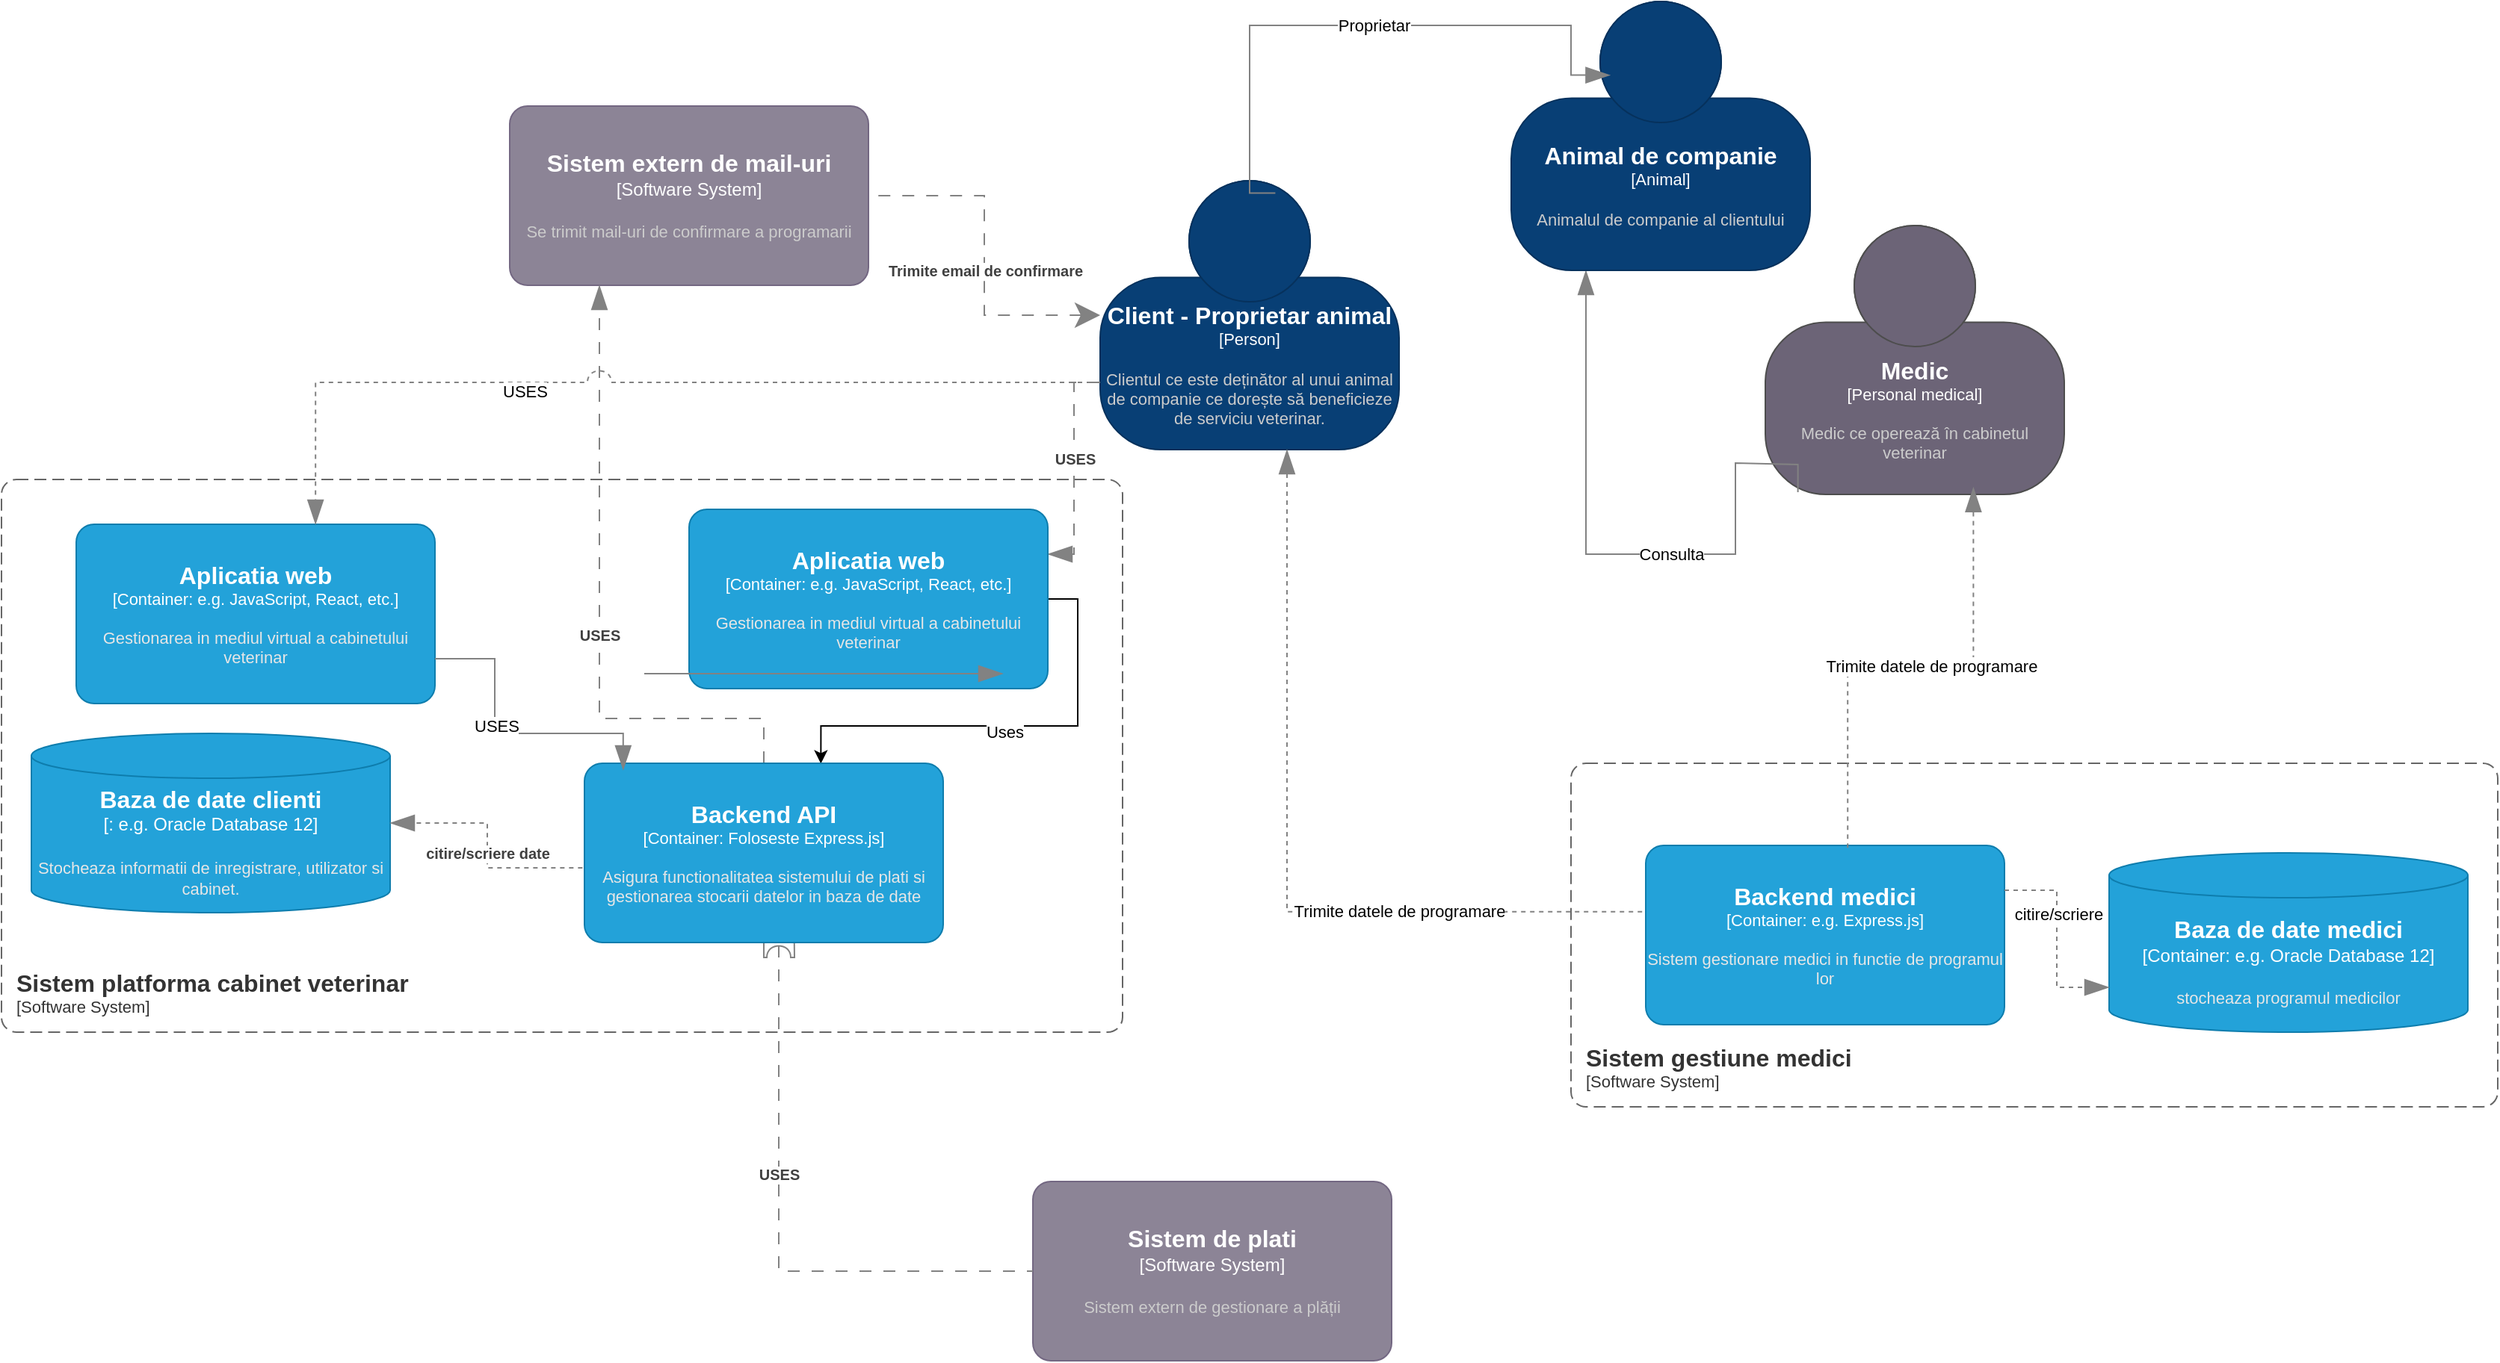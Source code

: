 <mxfile version="21.0.6" type="google"><diagram name="Page-1" id="Qb-Dbu8w8N_J9K4OtEb4"><mxGraphModel grid="1" page="1" gridSize="10" guides="1" tooltips="1" connect="1" arrows="1" fold="1" pageScale="1" pageWidth="850" pageHeight="1100" math="0" shadow="0"><root><mxCell id="0"/><mxCell id="1" parent="0"/><object placeholders="1" c4Name="Client - Proprietar animal" c4Type="Person" c4Description="Clientul ce este deținător al unui animal de companie ce dorește să beneficieze de serviciu veterinar." label="&lt;font style=&quot;font-size: 16px&quot;&gt;&lt;b&gt;%c4Name%&lt;/b&gt;&lt;/font&gt;&lt;div&gt;[%c4Type%]&lt;/div&gt;&lt;br&gt;&lt;div&gt;&lt;font style=&quot;font-size: 11px&quot;&gt;&lt;font color=&quot;#cccccc&quot;&gt;%c4Description%&lt;/font&gt;&lt;/div&gt;" id="mqJob1zET74bBLCsnJyh-1"><mxCell style="html=1;fontSize=11;dashed=0;whiteSpace=wrap;fillColor=#083F75;strokeColor=#06315C;fontColor=#ffffff;shape=mxgraph.c4.person2;align=center;metaEdit=1;points=[[0.5,0,0],[1,0.5,0],[1,0.75,0],[0.75,1,0],[0.5,1,0],[0.25,1,0],[0,0.75,0],[0,0.5,0]];resizable=0;" vertex="1" parent="1"><mxGeometry x="325" y="-280" width="200" height="180" as="geometry"/></mxCell></object><object placeholders="1" c4Description="USES" label="&lt;div style=&quot;text-align: left&quot;&gt;&lt;div style=&quot;text-align: center&quot;&gt;&lt;b&gt;%c4Description%&lt;/b&gt;&lt;/div&gt;" id="mqJob1zET74bBLCsnJyh-10"><mxCell style="endArrow=blockThin;html=1;fontSize=10;fontColor=#404040;strokeWidth=1;endFill=1;strokeColor=#828282;elbow=vertical;metaEdit=1;endSize=14;startSize=14;jumpStyle=arc;jumpSize=16;rounded=0;edgeStyle=orthogonalEdgeStyle;dashed=1;dashPattern=8 8;exitX=0;exitY=0.75;exitDx=0;exitDy=0;exitPerimeter=0;entryX=1;entryY=0.25;entryDx=0;entryDy=0;entryPerimeter=0;" edge="1" parent="1" source="mqJob1zET74bBLCsnJyh-1" target="wIFm1NLDeFWZIiylG-a5-2"><mxGeometry x="-0.086" width="240" relative="1" as="geometry"><mxPoint x="340" y="-30" as="sourcePoint"/><mxPoint x="10" y="-170" as="targetPoint"/><mxPoint as="offset"/></mxGeometry></mxCell></object><object placeholders="1" c4Name="Sistem de plati" c4Description="Sistem extern de gestionare a plății" label="&lt;font style=&quot;font-size: 16px&quot;&gt;&lt;b&gt;%c4Name%&lt;/b&gt;&lt;/font&gt;&lt;div&gt;[%c4Type%]&lt;/div&gt;&lt;br&gt;&lt;div&gt;&lt;font style=&quot;font-size: 11px&quot;&gt;&lt;font color=&quot;#cccccc&quot;&gt;%c4Description%&lt;/font&gt;&lt;/div&gt;" c4Type="Software System" id="mqJob1zET74bBLCsnJyh-12"><mxCell style="rounded=1;whiteSpace=wrap;html=1;labelBackgroundColor=none;fillColor=#8C8496;fontColor=#ffffff;align=center;arcSize=10;strokeColor=#736782;metaEdit=1;resizable=0;points=[[0.25,0,0],[0.5,0,0],[0.75,0,0],[1,0.25,0],[1,0.5,0],[1,0.75,0],[0.75,1,0],[0.5,1,0],[0.25,1,0],[0,0.75,0],[0,0.5,0],[0,0.25,0]];" vertex="1" parent="1"><mxGeometry x="280" y="390" width="240" height="120" as="geometry"/></mxCell></object><object placeholders="1" c4Description="USES" label="&lt;div style=&quot;text-align: left&quot;&gt;&lt;div style=&quot;text-align: center&quot;&gt;&lt;b&gt;%c4Description%&lt;/b&gt;&lt;/div&gt;" id="mqJob1zET74bBLCsnJyh-15"><mxCell style="endArrow=none;html=1;fontSize=10;fontColor=#404040;strokeWidth=1;endFill=0;strokeColor=#828282;elbow=vertical;metaEdit=1;jumpStyle=arc;jumpSize=16;rounded=0;dashed=1;dashPattern=8 8;" edge="1" parent="1" target="mqJob1zET74bBLCsnJyh-12"><mxGeometry x="0.059" width="240" relative="1" as="geometry"><mxPoint x="110" y="120" as="sourcePoint"/><mxPoint x="40" y="370" as="targetPoint"/><mxPoint as="offset"/><Array as="points"><mxPoint x="110" y="450"/></Array></mxGeometry></mxCell></object><object placeholders="1" c4Name="Sistem extern de mail-uri" c4Type="Software System" c4Description="Se trimit mail-uri de confirmare a programarii" label="&lt;font style=&quot;font-size: 16px&quot;&gt;&lt;b&gt;%c4Name%&lt;/b&gt;&lt;/font&gt;&lt;div&gt;[%c4Type%]&lt;/div&gt;&lt;br&gt;&lt;div&gt;&lt;font style=&quot;font-size: 11px&quot;&gt;&lt;font color=&quot;#cccccc&quot;&gt;%c4Description%&lt;/font&gt;&lt;/div&gt;" id="mqJob1zET74bBLCsnJyh-16"><mxCell style="rounded=1;whiteSpace=wrap;html=1;labelBackgroundColor=none;fillColor=#8C8496;fontColor=#ffffff;align=center;arcSize=10;strokeColor=#736782;metaEdit=1;resizable=0;points=[[0.25,0,0],[0.5,0,0],[0.75,0,0],[1,0.25,0],[1,0.5,0],[1,0.75,0],[0.75,1,0],[0.5,1,0],[0.25,1,0],[0,0.75,0],[0,0.5,0],[0,0.25,0]];" vertex="1" parent="1"><mxGeometry x="-70" y="-330" width="240" height="120" as="geometry"/></mxCell></object><object placeholders="1" c4Description="USES" label="&lt;div style=&quot;text-align: left&quot;&gt;&lt;div style=&quot;text-align: center&quot;&gt;&lt;b&gt;%c4Description%&lt;/b&gt;&lt;/div&gt;" id="mqJob1zET74bBLCsnJyh-18"><mxCell style="endArrow=blockThin;html=1;fontSize=10;fontColor=#404040;strokeWidth=1;endFill=1;strokeColor=#828282;elbow=vertical;metaEdit=1;endSize=14;startSize=14;jumpStyle=arc;jumpSize=16;rounded=0;edgeStyle=orthogonalEdgeStyle;dashed=1;dashPattern=8 8;entryX=0.25;entryY=1;entryDx=0;entryDy=0;entryPerimeter=0;exitX=0.5;exitY=0;exitDx=0;exitDy=0;exitPerimeter=0;" edge="1" parent="1" source="wIFm1NLDeFWZIiylG-a5-3" target="mqJob1zET74bBLCsnJyh-16"><mxGeometry x="-0.086" width="240" relative="1" as="geometry"><mxPoint x="120" y="80" as="sourcePoint"/><mxPoint x="-90" y="-256" as="targetPoint"/><mxPoint as="offset"/><Array as="points"><mxPoint x="100" y="80"/><mxPoint x="-10" y="80"/></Array></mxGeometry></mxCell></object><object placeholders="1" c4Description="Trimite email de confirmare" label="&lt;div style=&quot;text-align: left&quot;&gt;&lt;div style=&quot;text-align: center&quot;&gt;&lt;b&gt;%c4Description%&lt;/b&gt;&lt;/div&gt;" id="mqJob1zET74bBLCsnJyh-19"><mxCell style="endArrow=none;html=1;fontSize=10;fontColor=#404040;strokeWidth=1;endFill=0;strokeColor=#828282;elbow=vertical;metaEdit=1;endSize=14;startSize=14;jumpStyle=arc;jumpSize=16;rounded=0;edgeStyle=orthogonalEdgeStyle;entryX=1;entryY=0.5;entryDx=0;entryDy=0;entryPerimeter=0;dashed=1;dashPattern=8 8;exitX=0;exitY=0.5;exitDx=0;exitDy=0;exitPerimeter=0;startArrow=classic;startFill=1;" edge="1" parent="1" source="mqJob1zET74bBLCsnJyh-1" target="mqJob1zET74bBLCsnJyh-16"><mxGeometry x="-0.079" width="240" relative="1" as="geometry"><mxPoint x="360" y="-240" as="sourcePoint"/><mxPoint x="-10" y="-175" as="targetPoint"/><mxPoint as="offset"/></mxGeometry></mxCell></object><object placeholders="1" c4Name="Medic" c4Type="Personal medical" c4Description="Medic ce operează în cabinetul veterinar" label="&lt;font style=&quot;font-size: 16px&quot;&gt;&lt;b&gt;%c4Name%&lt;/b&gt;&lt;/font&gt;&lt;div&gt;[%c4Type%]&lt;/div&gt;&lt;br&gt;&lt;div&gt;&lt;font style=&quot;font-size: 11px&quot;&gt;&lt;font color=&quot;#cccccc&quot;&gt;%c4Description%&lt;/font&gt;&lt;/div&gt;" id="mqJob1zET74bBLCsnJyh-25"><mxCell style="html=1;fontSize=11;dashed=0;whiteSpace=wrap;fillColor=#6C6477;strokeColor=#4D4D4D;fontColor=#ffffff;shape=mxgraph.c4.person2;align=center;metaEdit=1;points=[[0.5,0,0],[1,0.5,0],[1,0.75,0],[0.75,1,0],[0.5,1,0],[0.25,1,0],[0,0.75,0],[0,0.5,0]];resizable=0;" vertex="1" parent="1"><mxGeometry x="770" y="-250" width="200" height="180" as="geometry"/></mxCell></object><object placeholders="1" c4Name="Sistem platforma cabinet veterinar" c4Type="SystemScopeBoundary" c4Application="Software System" label="&lt;font style=&quot;font-size: 16px&quot;&gt;&lt;b&gt;&lt;div style=&quot;text-align: left&quot;&gt;%c4Name%&lt;/div&gt;&lt;/b&gt;&lt;/font&gt;&lt;div style=&quot;text-align: left&quot;&gt;[%c4Application%]&lt;/div&gt;" id="wIFm1NLDeFWZIiylG-a5-1"><mxCell style="rounded=1;fontSize=11;whiteSpace=wrap;html=1;dashed=1;arcSize=20;fillColor=none;strokeColor=#666666;fontColor=#333333;labelBackgroundColor=none;align=left;verticalAlign=bottom;labelBorderColor=none;spacingTop=0;spacing=10;dashPattern=8 4;metaEdit=1;rotatable=0;perimeter=rectanglePerimeter;noLabel=0;labelPadding=0;allowArrows=0;connectable=0;expand=0;recursiveResize=0;editable=1;pointerEvents=0;absoluteArcSize=1;points=[[0.25,0,0],[0.5,0,0],[0.75,0,0],[1,0.25,0],[1,0.5,0],[1,0.75,0],[0.75,1,0],[0.5,1,0],[0.25,1,0],[0,0.75,0],[0,0.5,0],[0,0.25,0]];" vertex="1" parent="1"><mxGeometry x="-410" y="-80" width="750" height="370" as="geometry"/></mxCell></object><mxCell id="wIFm1NLDeFWZIiylG-a5-11" style="edgeStyle=orthogonalEdgeStyle;rounded=0;orthogonalLoop=1;jettySize=auto;html=1;exitX=1;exitY=0.5;exitDx=0;exitDy=0;exitPerimeter=0;entryX=0.659;entryY=0.002;entryDx=0;entryDy=0;entryPerimeter=0;" edge="1" parent="1" source="wIFm1NLDeFWZIiylG-a5-2" target="wIFm1NLDeFWZIiylG-a5-3"><mxGeometry relative="1" as="geometry"><mxPoint x="140" y="80" as="targetPoint"/></mxGeometry></mxCell><mxCell id="wIFm1NLDeFWZIiylG-a5-12" value="Uses" style="edgeLabel;html=1;align=center;verticalAlign=middle;resizable=0;points=[];" connectable="0" vertex="1" parent="wIFm1NLDeFWZIiylG-a5-11"><mxGeometry x="0.019" y="4" relative="1" as="geometry"><mxPoint as="offset"/></mxGeometry></mxCell><object placeholders="1" c4Name="Aplicatia web" c4Type="Container" c4Technology="e.g. JavaScript, React, etc." c4Description="Gestionarea in mediul virtual a cabinetului veterinar" label="&lt;font style=&quot;font-size: 16px&quot;&gt;&lt;b&gt;%c4Name%&lt;/b&gt;&lt;/font&gt;&lt;div&gt;[%c4Type%: %c4Technology%]&lt;/div&gt;&lt;br&gt;&lt;div&gt;&lt;font style=&quot;font-size: 11px&quot;&gt;&lt;font color=&quot;#E6E6E6&quot;&gt;%c4Description%&lt;/font&gt;&lt;/div&gt;" id="wIFm1NLDeFWZIiylG-a5-2"><mxCell style="rounded=1;whiteSpace=wrap;html=1;fontSize=11;labelBackgroundColor=none;fillColor=#23A2D9;fontColor=#ffffff;align=center;arcSize=10;strokeColor=#0E7DAD;metaEdit=1;resizable=0;points=[[0.25,0,0],[0.5,0,0],[0.75,0,0],[1,0.25,0],[1,0.5,0],[1,0.75,0],[0.75,1,0],[0.5,1,0],[0.25,1,0],[0,0.75,0],[0,0.5,0],[0,0.25,0]];" vertex="1" parent="1"><mxGeometry x="50" y="-60" width="240" height="120" as="geometry"/></mxCell></object><object placeholders="1" c4Type="Baza de date clienti" c4Container="" c4Technology="e.g. Oracle Database 12" c4Description="Stocheaza informatii de inregistrare, utilizator si cabinet. " label="&lt;font style=&quot;font-size: 16px&quot;&gt;&lt;b&gt;%c4Type%&lt;/b&gt;&lt;/font&gt;&lt;div&gt;[%c4Container%:&amp;nbsp;%c4Technology%]&lt;/div&gt;&lt;br&gt;&lt;div&gt;&lt;font style=&quot;font-size: 11px&quot;&gt;&lt;font color=&quot;#E6E6E6&quot;&gt;%c4Description%&lt;/font&gt;&lt;/div&gt;" id="wIFm1NLDeFWZIiylG-a5-5"><mxCell style="shape=cylinder3;size=15;whiteSpace=wrap;html=1;boundedLbl=1;rounded=0;labelBackgroundColor=none;fillColor=#23A2D9;fontSize=12;fontColor=#ffffff;align=center;strokeColor=#0E7DAD;metaEdit=1;points=[[0.5,0,0],[1,0.25,0],[1,0.5,0],[1,0.75,0],[0.5,1,0],[0,0.75,0],[0,0.5,0],[0,0.25,0]];resizable=0;" vertex="1" parent="1"><mxGeometry x="-390" y="90" width="240" height="120" as="geometry"/></mxCell></object><object placeholders="1" c4Type="Relationship" c4Description="citire/scriere date" label="&lt;div style=&quot;text-align: left&quot;&gt;&lt;div style=&quot;text-align: center&quot;&gt;&lt;b&gt;%c4Description%&lt;/b&gt;&lt;/div&gt;" id="wIFm1NLDeFWZIiylG-a5-8"><mxCell style="endArrow=blockThin;html=1;fontSize=10;fontColor=#404040;strokeWidth=1;endFill=1;strokeColor=#828282;elbow=vertical;metaEdit=1;endSize=14;startSize=14;jumpStyle=arc;jumpSize=16;rounded=0;edgeStyle=orthogonalEdgeStyle;exitX=0.019;exitY=0.634;exitDx=0;exitDy=0;exitPerimeter=0;dashed=1;entryX=1;entryY=0.5;entryDx=0;entryDy=0;entryPerimeter=0;" edge="1" parent="1" source="wIFm1NLDeFWZIiylG-a5-3" target="wIFm1NLDeFWZIiylG-a5-5"><mxGeometry x="0.004" width="240" relative="1" as="geometry"><mxPoint x="-80" y="220" as="sourcePoint"/><mxPoint x="-110" y="160" as="targetPoint"/><Array as="points"><mxPoint x="-15" y="180"/><mxPoint x="-85" y="180"/><mxPoint x="-85" y="150"/></Array><mxPoint as="offset"/></mxGeometry></mxCell></object><object placeholders="1" c4Type="Relationship" id="wIFm1NLDeFWZIiylG-a5-10"><mxCell style="endArrow=blockThin;html=1;fontSize=10;fontColor=#404040;strokeWidth=1;endFill=1;strokeColor=#828282;elbow=vertical;metaEdit=1;endSize=14;startSize=14;jumpStyle=arc;jumpSize=16;rounded=0;edgeStyle=orthogonalEdgeStyle;startArrow=none;" edge="1" parent="1" source="wIFm1NLDeFWZIiylG-a5-3"><mxGeometry width="240" relative="1" as="geometry"><mxPoint x="-120" y="200" as="sourcePoint"/><mxPoint x="120" y="200" as="targetPoint"/></mxGeometry></mxCell></object><object placeholders="1" c4Name="Backend API" c4Type="Container" c4Technology="Foloseste Express.js" c4Description="Asigura functionalitatea sistemului de plati si gestionarea stocarii datelor in baza de date" label="&lt;font style=&quot;font-size: 16px&quot;&gt;&lt;b&gt;%c4Name%&lt;/b&gt;&lt;/font&gt;&lt;div&gt;[%c4Type%: %c4Technology%]&lt;/div&gt;&lt;br&gt;&lt;div&gt;&lt;font style=&quot;font-size: 11px&quot;&gt;&lt;font color=&quot;#E6E6E6&quot;&gt;%c4Description%&lt;/font&gt;&lt;/div&gt;" id="wIFm1NLDeFWZIiylG-a5-3"><mxCell style="rounded=1;whiteSpace=wrap;html=1;fontSize=11;labelBackgroundColor=none;fillColor=#23A2D9;fontColor=#ffffff;align=center;arcSize=10;strokeColor=#0E7DAD;metaEdit=1;resizable=0;points=[[0.25,0,0],[0.5,0,0],[0.75,0,0],[1,0.25,0],[1,0.5,0],[1,0.75,0],[0.75,1,0],[0.5,1,0],[0.25,1,0],[0,0.75,0],[0,0.5,0],[0,0.25,0]];" vertex="1" parent="1"><mxGeometry x="-20" y="110" width="240" height="120" as="geometry"/></mxCell></object><object placeholders="1" c4Type="Relationship" id="wIFm1NLDeFWZIiylG-a5-18"><mxCell style="endArrow=blockThin;html=1;fontSize=10;fontColor=#404040;strokeWidth=1;endFill=1;strokeColor=#828282;elbow=vertical;metaEdit=1;endSize=14;startSize=14;jumpStyle=arc;jumpSize=16;rounded=0;edgeStyle=orthogonalEdgeStyle;entryX=0.25;entryY=1;entryDx=0;entryDy=0;entryPerimeter=0;exitX=0.109;exitY=0.992;exitDx=0;exitDy=0;exitPerimeter=0;" edge="1" parent="1" source="mqJob1zET74bBLCsnJyh-25" target="wIFm1NLDeFWZIiylG-a5-20"><mxGeometry width="240" relative="1" as="geometry"><mxPoint x="750.0" y="-140.0" as="sourcePoint"/><mxPoint x="508.0" y="76.54" as="targetPoint"/><Array as="points"><mxPoint x="792" y="-90"/><mxPoint x="770" y="-90"/><mxPoint x="750" y="-91"/><mxPoint x="750" y="-30"/><mxPoint x="650" y="-30"/></Array></mxGeometry></mxCell></object><mxCell id="wIFm1NLDeFWZIiylG-a5-19" value="Consulta" style="edgeLabel;html=1;align=center;verticalAlign=middle;resizable=0;points=[];" connectable="0" vertex="1" parent="wIFm1NLDeFWZIiylG-a5-18"><mxGeometry x="-0.198" relative="1" as="geometry"><mxPoint as="offset"/></mxGeometry></mxCell><object placeholders="1" c4Name="Animal de companie" c4Type="Animal" c4Description="Animalul de companie al clientului" label="&lt;font style=&quot;font-size: 16px&quot;&gt;&lt;b&gt;%c4Name%&lt;/b&gt;&lt;/font&gt;&lt;div&gt;[%c4Type%]&lt;/div&gt;&lt;br&gt;&lt;div&gt;&lt;font style=&quot;font-size: 11px&quot;&gt;&lt;font color=&quot;#cccccc&quot;&gt;%c4Description%&lt;/font&gt;&lt;/div&gt;" id="wIFm1NLDeFWZIiylG-a5-20"><mxCell style="html=1;fontSize=11;dashed=0;whiteSpace=wrap;fillColor=#083F75;strokeColor=#06315C;fontColor=#ffffff;shape=mxgraph.c4.person2;align=center;metaEdit=1;points=[[0.5,0,0],[1,0.5,0],[1,0.75,0],[0.75,1,0],[0.5,1,0],[0.25,1,0],[0,0.75,0],[0,0.5,0]];resizable=0;" vertex="1" parent="1"><mxGeometry x="600" y="-400" width="200" height="180" as="geometry"/></mxCell></object><object placeholders="1" c4Type="Relationship" id="wIFm1NLDeFWZIiylG-a5-21"><mxCell style="endArrow=blockThin;html=1;fontSize=10;fontColor=#404040;strokeWidth=1;endFill=1;strokeColor=#828282;elbow=vertical;metaEdit=1;endSize=14;startSize=14;jumpStyle=arc;jumpSize=16;rounded=0;edgeStyle=orthogonalEdgeStyle;exitX=0.586;exitY=0.046;exitDx=0;exitDy=0;exitPerimeter=0;entryX=0.331;entryY=0.274;entryDx=0;entryDy=0;entryPerimeter=0;" edge="1" parent="1" source="mqJob1zET74bBLCsnJyh-1" target="wIFm1NLDeFWZIiylG-a5-20"><mxGeometry width="240" relative="1" as="geometry"><mxPoint x="180" y="50" as="sourcePoint"/><mxPoint x="640" y="-430" as="targetPoint"/><Array as="points"><mxPoint x="425" y="-272"/><mxPoint x="425" y="-384"/><mxPoint x="640" y="-384"/><mxPoint x="640" y="-351"/></Array></mxGeometry></mxCell></object><mxCell id="wIFm1NLDeFWZIiylG-a5-22" value="Proprietar" style="edgeLabel;html=1;align=center;verticalAlign=middle;resizable=0;points=[];" connectable="0" vertex="1" parent="wIFm1NLDeFWZIiylG-a5-21"><mxGeometry x="0.053" relative="1" as="geometry"><mxPoint as="offset"/></mxGeometry></mxCell><object placeholders="1" c4Name="Sistem gestiune medici" c4Type="SystemScopeBoundary" c4Application="Software System" label="&lt;font style=&quot;font-size: 16px&quot;&gt;&lt;b&gt;&lt;div style=&quot;text-align: left&quot;&gt;%c4Name%&lt;/div&gt;&lt;/b&gt;&lt;/font&gt;&lt;div style=&quot;text-align: left&quot;&gt;[%c4Application%]&lt;/div&gt;" id="wIFm1NLDeFWZIiylG-a5-23"><mxCell style="rounded=1;fontSize=11;whiteSpace=wrap;html=1;dashed=1;arcSize=20;fillColor=none;strokeColor=#666666;fontColor=#333333;labelBackgroundColor=none;align=left;verticalAlign=bottom;labelBorderColor=none;spacingTop=0;spacing=10;dashPattern=8 4;metaEdit=1;rotatable=0;perimeter=rectanglePerimeter;noLabel=0;labelPadding=0;allowArrows=0;connectable=0;expand=0;recursiveResize=0;editable=1;pointerEvents=0;absoluteArcSize=1;points=[[0.25,0,0],[0.5,0,0],[0.75,0,0],[1,0.25,0],[1,0.5,0],[1,0.75,0],[0.75,1,0],[0.5,1,0],[0.25,1,0],[0,0.75,0],[0,0.5,0],[0,0.25,0]];" vertex="1" parent="1"><mxGeometry x="640" y="110" width="620" height="230" as="geometry"/></mxCell></object><object placeholders="1" c4Name="Backend medici" c4Type="Container" c4Technology="e.g. Express.js" c4Description="Sistem gestionare medici in functie de programul lor" label="&lt;font style=&quot;font-size: 16px&quot;&gt;&lt;b&gt;%c4Name%&lt;/b&gt;&lt;/font&gt;&lt;div&gt;[%c4Type%: %c4Technology%]&lt;/div&gt;&lt;br&gt;&lt;div&gt;&lt;font style=&quot;font-size: 11px&quot;&gt;&lt;font color=&quot;#E6E6E6&quot;&gt;%c4Description%&lt;/font&gt;&lt;/div&gt;" id="wIFm1NLDeFWZIiylG-a5-24"><mxCell style="rounded=1;whiteSpace=wrap;html=1;fontSize=11;labelBackgroundColor=none;fillColor=#23A2D9;fontColor=#ffffff;align=center;arcSize=10;strokeColor=#0E7DAD;metaEdit=1;resizable=0;points=[[0.25,0,0],[0.5,0,0],[0.75,0,0],[1,0.25,0],[1,0.5,0],[1,0.75,0],[0.75,1,0],[0.5,1,0],[0.25,1,0],[0,0.75,0],[0,0.5,0],[0,0.25,0]];" vertex="1" parent="1"><mxGeometry x="690" y="165" width="240" height="120" as="geometry"/></mxCell></object><object placeholders="1" c4Type="Baza de date medici" c4Container="Container" c4Technology="e.g. Oracle Database 12" c4Description="stocheaza programul medicilor " label="&lt;font style=&quot;font-size: 16px&quot;&gt;&lt;b&gt;%c4Type%&lt;/b&gt;&lt;/font&gt;&lt;div&gt;[%c4Container%:&amp;nbsp;%c4Technology%]&lt;/div&gt;&lt;br&gt;&lt;div&gt;&lt;font style=&quot;font-size: 11px&quot;&gt;&lt;font color=&quot;#E6E6E6&quot;&gt;%c4Description%&lt;/font&gt;&lt;/div&gt;" id="wIFm1NLDeFWZIiylG-a5-25"><mxCell style="shape=cylinder3;size=15;whiteSpace=wrap;html=1;boundedLbl=1;rounded=0;labelBackgroundColor=none;fillColor=#23A2D9;fontSize=12;fontColor=#ffffff;align=center;strokeColor=#0E7DAD;metaEdit=1;points=[[0.5,0,0],[1,0.25,0],[1,0.5,0],[1,0.75,0],[0.5,1,0],[0,0.75,0],[0,0.5,0],[0,0.25,0]];resizable=0;" vertex="1" parent="1"><mxGeometry x="1000" y="170" width="240" height="120" as="geometry"/></mxCell></object><object placeholders="1" c4Type="Relationship" id="wIFm1NLDeFWZIiylG-a5-27"><mxCell style="endArrow=blockThin;html=1;fontSize=10;fontColor=#404040;strokeWidth=1;endFill=1;strokeColor=#828282;elbow=vertical;metaEdit=1;endSize=14;startSize=14;jumpStyle=arc;jumpSize=16;rounded=0;edgeStyle=orthogonalEdgeStyle;entryX=0.696;entryY=0.974;entryDx=0;entryDy=0;entryPerimeter=0;exitX=0.563;exitY=0.014;exitDx=0;exitDy=0;exitPerimeter=0;dashed=1;" edge="1" parent="1" source="wIFm1NLDeFWZIiylG-a5-24" target="mqJob1zET74bBLCsnJyh-25"><mxGeometry width="240" relative="1" as="geometry"><mxPoint x="840" y="60" as="sourcePoint"/><mxPoint x="1080" y="60" as="targetPoint"/></mxGeometry></mxCell></object><mxCell id="wIFm1NLDeFWZIiylG-a5-28" value="Trimite datele de programare" style="edgeLabel;html=1;align=center;verticalAlign=middle;resizable=0;points=[];" connectable="0" vertex="1" parent="wIFm1NLDeFWZIiylG-a5-27"><mxGeometry x="0.073" y="3" relative="1" as="geometry"><mxPoint as="offset"/></mxGeometry></mxCell><object placeholders="1" c4Type="Relationship" id="wIFm1NLDeFWZIiylG-a5-29"><mxCell style="endArrow=blockThin;html=1;fontSize=10;fontColor=#404040;strokeWidth=1;endFill=1;strokeColor=#828282;elbow=vertical;metaEdit=1;endSize=14;startSize=14;jumpStyle=arc;jumpSize=16;rounded=0;edgeStyle=orthogonalEdgeStyle;entryX=0;entryY=0.75;entryDx=0;entryDy=0;entryPerimeter=0;exitX=1;exitY=0.25;exitDx=0;exitDy=0;exitPerimeter=0;dashed=1;" edge="1" parent="1" source="wIFm1NLDeFWZIiylG-a5-24" target="wIFm1NLDeFWZIiylG-a5-25"><mxGeometry width="240" relative="1" as="geometry"><mxPoint x="890" y="160" as="sourcePoint"/><mxPoint x="1130" y="149.33" as="targetPoint"/></mxGeometry></mxCell></object><mxCell id="wIFm1NLDeFWZIiylG-a5-30" value="citire/scriere" style="edgeLabel;html=1;align=center;verticalAlign=middle;resizable=0;points=[];" connectable="0" vertex="1" parent="wIFm1NLDeFWZIiylG-a5-29"><mxGeometry x="-0.252" y="1" relative="1" as="geometry"><mxPoint as="offset"/></mxGeometry></mxCell><object placeholders="1" c4Type="Relationship" id="wIFm1NLDeFWZIiylG-a5-32"><mxCell style="endArrow=blockThin;html=1;fontSize=10;fontColor=#404040;strokeWidth=1;endFill=1;strokeColor=#828282;elbow=vertical;metaEdit=1;endSize=14;startSize=14;jumpStyle=arc;jumpSize=16;rounded=0;edgeStyle=orthogonalEdgeStyle;exitX=-0.01;exitY=0.37;exitDx=0;exitDy=0;exitPerimeter=0;dashed=1;entryX=0.625;entryY=1;entryDx=0;entryDy=0;entryPerimeter=0;" edge="1" parent="1" source="wIFm1NLDeFWZIiylG-a5-24" target="mqJob1zET74bBLCsnJyh-1"><mxGeometry width="240" relative="1" as="geometry"><mxPoint x="590" y="50" as="sourcePoint"/><mxPoint x="380" y="-10" as="targetPoint"/><Array as="points"><mxPoint x="450" y="209"/></Array></mxGeometry></mxCell></object><mxCell id="wIFm1NLDeFWZIiylG-a5-34" value="Trimite datele de programare" style="edgeLabel;html=1;align=center;verticalAlign=middle;resizable=0;points=[];" connectable="0" vertex="1" parent="wIFm1NLDeFWZIiylG-a5-32"><mxGeometry x="-0.152" y="-1" relative="1" as="geometry"><mxPoint x="69" as="offset"/></mxGeometry></mxCell><object placeholders="1" c4Name="Aplicatia web" c4Type="Container" c4Technology="e.g. JavaScript, React, etc." c4Description="Gestionarea in mediul virtual a cabinetului veterinar" label="&lt;font style=&quot;font-size: 16px&quot;&gt;&lt;b&gt;%c4Name%&lt;/b&gt;&lt;/font&gt;&lt;div&gt;[%c4Type%: %c4Technology%]&lt;/div&gt;&lt;br&gt;&lt;div&gt;&lt;font style=&quot;font-size: 11px&quot;&gt;&lt;font color=&quot;#E6E6E6&quot;&gt;%c4Description%&lt;/font&gt;&lt;/div&gt;" id="wIFm1NLDeFWZIiylG-a5-35"><mxCell style="rounded=1;whiteSpace=wrap;html=1;fontSize=11;labelBackgroundColor=none;fillColor=#23A2D9;fontColor=#ffffff;align=center;arcSize=10;strokeColor=#0E7DAD;metaEdit=1;resizable=0;points=[[0.25,0,0],[0.5,0,0],[0.75,0,0],[1,0.25,0],[1,0.5,0],[1,0.75,0],[0.75,1,0],[0.5,1,0],[0.25,1,0],[0,0.75,0],[0,0.5,0],[0,0.25,0]];" vertex="1" parent="1"><mxGeometry x="-360" y="-50" width="240" height="120" as="geometry"/></mxCell></object><object placeholders="1" c4Type="Relationship" id="wIFm1NLDeFWZIiylG-a5-36"><mxCell style="endArrow=blockThin;html=1;fontSize=10;fontColor=#404040;strokeWidth=1;endFill=1;strokeColor=#828282;elbow=vertical;metaEdit=1;endSize=14;startSize=14;jumpStyle=arc;jumpSize=16;rounded=0;edgeStyle=orthogonalEdgeStyle;" edge="1" parent="1"><mxGeometry width="240" relative="1" as="geometry"><mxPoint x="20" y="50" as="sourcePoint"/><mxPoint x="260" y="50" as="targetPoint"/></mxGeometry></mxCell></object><object placeholders="1" c4Type="Relationship" id="wIFm1NLDeFWZIiylG-a5-37"><mxCell style="endArrow=blockThin;html=1;fontSize=10;fontColor=#404040;strokeWidth=1;endFill=1;strokeColor=#828282;elbow=vertical;metaEdit=1;endSize=14;startSize=14;jumpStyle=arc;jumpSize=16;rounded=0;edgeStyle=orthogonalEdgeStyle;exitX=0;exitY=0.75;exitDx=0;exitDy=0;exitPerimeter=0;entryX=0.667;entryY=0;entryDx=0;entryDy=0;entryPerimeter=0;dashed=1;" edge="1" parent="1" source="mqJob1zET74bBLCsnJyh-1" target="wIFm1NLDeFWZIiylG-a5-35"><mxGeometry width="240" relative="1" as="geometry"><mxPoint x="-410" y="-150" as="sourcePoint"/><mxPoint x="-230" y="-160" as="targetPoint"/></mxGeometry></mxCell></object><mxCell id="wIFm1NLDeFWZIiylG-a5-38" value="USES" style="edgeLabel;html=1;align=center;verticalAlign=middle;resizable=0;points=[];" connectable="0" vertex="1" parent="wIFm1NLDeFWZIiylG-a5-37"><mxGeometry x="0.244" y="6" relative="1" as="geometry"><mxPoint as="offset"/></mxGeometry></mxCell><object placeholders="1" c4Type="Relationship" id="wIFm1NLDeFWZIiylG-a5-39"><mxCell style="endArrow=blockThin;html=1;fontSize=10;fontColor=#404040;strokeWidth=1;endFill=1;strokeColor=#828282;elbow=vertical;metaEdit=1;endSize=14;startSize=14;jumpStyle=arc;jumpSize=16;rounded=0;edgeStyle=orthogonalEdgeStyle;exitX=1;exitY=0.75;exitDx=0;exitDy=0;exitPerimeter=0;entryX=0.108;entryY=0.037;entryDx=0;entryDy=0;entryPerimeter=0;" edge="1" parent="1" source="wIFm1NLDeFWZIiylG-a5-35" target="wIFm1NLDeFWZIiylG-a5-3"><mxGeometry width="240" relative="1" as="geometry"><mxPoint x="-180" y="69.93" as="sourcePoint"/><mxPoint x="50" y="89.93" as="targetPoint"/><Array as="points"><mxPoint x="-80" y="40"/><mxPoint x="-80" y="90"/><mxPoint x="6" y="90"/></Array></mxGeometry></mxCell></object><mxCell id="wIFm1NLDeFWZIiylG-a5-43" value="USES" style="edgeLabel;html=1;align=center;verticalAlign=middle;resizable=0;points=[];" connectable="0" vertex="1" parent="wIFm1NLDeFWZIiylG-a5-39"><mxGeometry x="-0.15" y="1" relative="1" as="geometry"><mxPoint as="offset"/></mxGeometry></mxCell></root></mxGraphModel></diagram></mxfile>